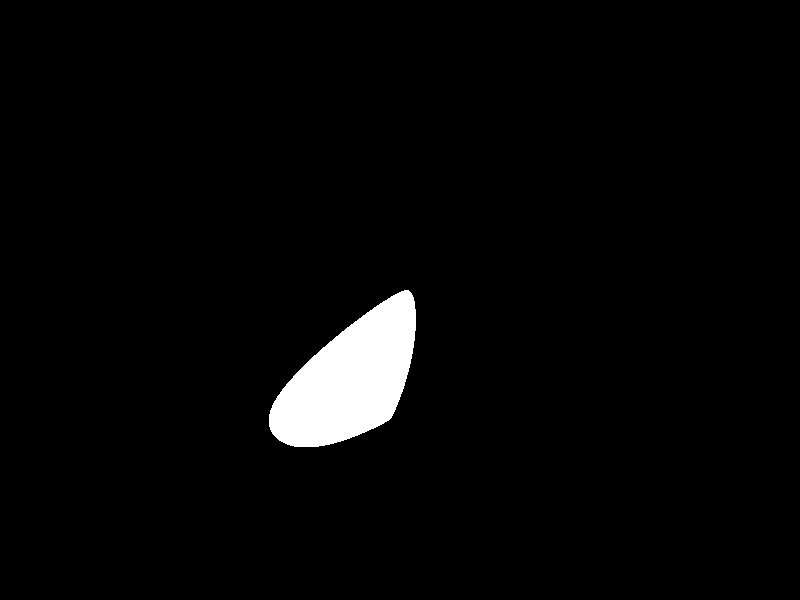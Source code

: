 #include "colors.inc"

#declare XMAX = 1;
#declare XMIN = -1;

#declare YMAX = 1;
#declare YMIN = -1;


camera{
    orthographic
    location <(XMAX + XMIN)/2,(YMAX + YMIN)/2,-5>
    look_at  <(XMAX + XMIN)/2,(YMAX + YMIN)/2,0>
    up y*(YMAX - YMIN)
    right x*(XMAX - XMIN)
}

light_source{ <-1,5,-3> color rgb <1,1,1>*0.8 }
light_source{ <1,-1,-15> color rgb <1,1,1>*0.6 }


#declare nr_wave_cyls = 200;

blob{ threshold 0.8

	sphere{ <0,0,0> 0.7,0.8 scale <1,0.3,1> rotate z*60}
	sphere{ <0,0,0> 1.5,0.8 scale <1,0.3,1> translate -0.4*y}
	pigment{ White }

}

